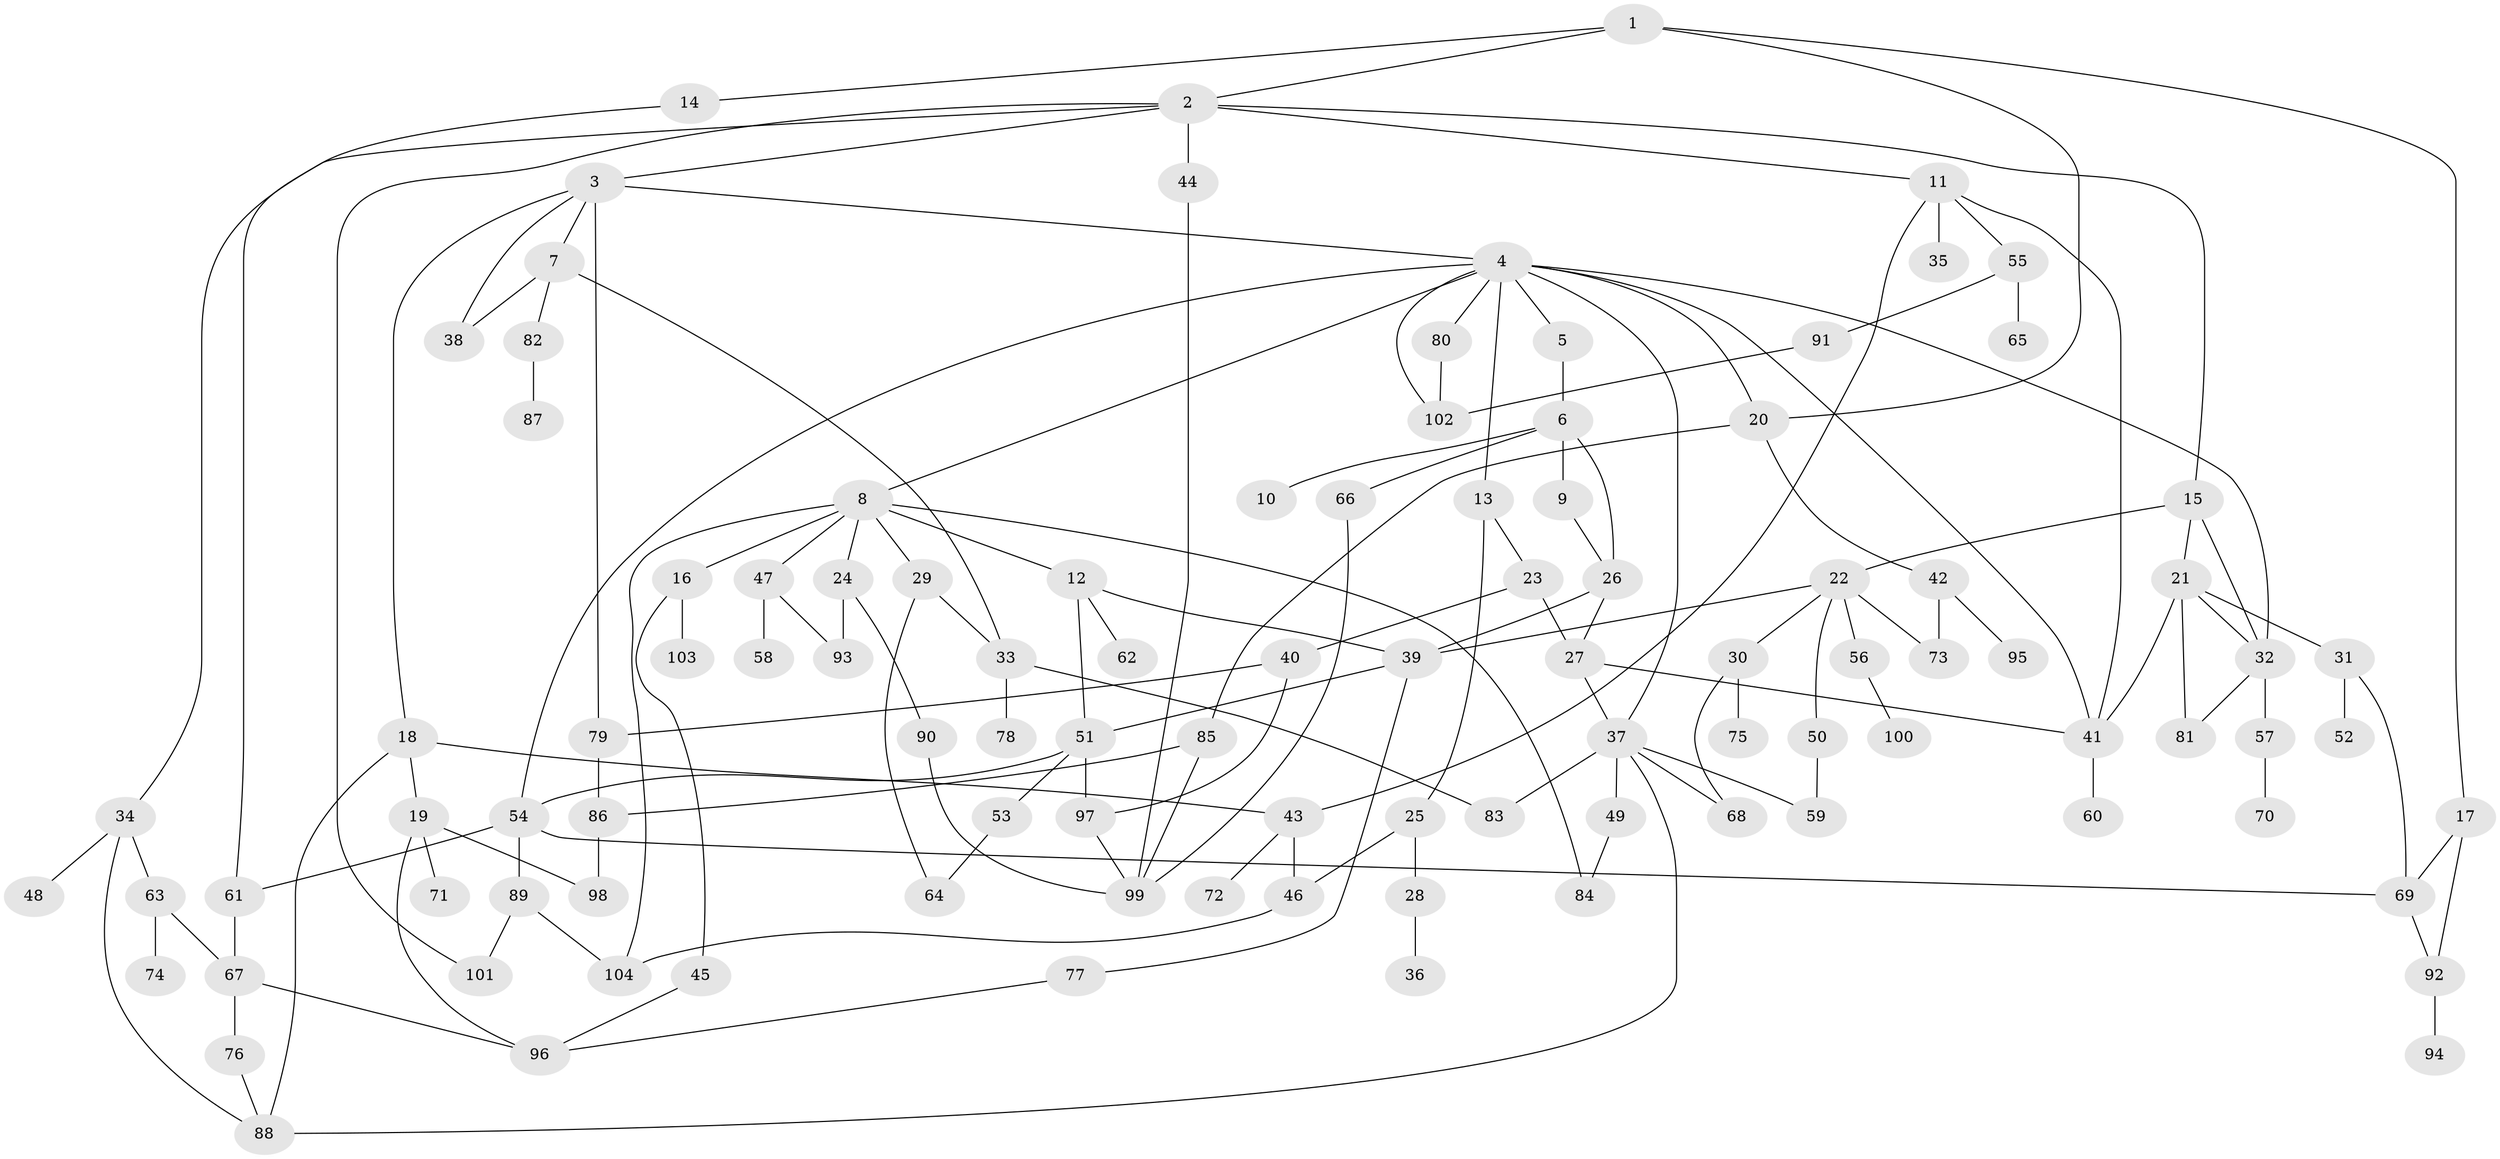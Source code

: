 // coarse degree distribution, {5: 0.13846153846153847, 9: 0.046153846153846156, 11: 0.015384615384615385, 4: 0.12307692307692308, 3: 0.15384615384615385, 2: 0.26153846153846155, 6: 0.06153846153846154, 7: 0.015384615384615385, 1: 0.18461538461538463}
// Generated by graph-tools (version 1.1) at 2025/23/03/03/25 07:23:33]
// undirected, 104 vertices, 152 edges
graph export_dot {
graph [start="1"]
  node [color=gray90,style=filled];
  1;
  2;
  3;
  4;
  5;
  6;
  7;
  8;
  9;
  10;
  11;
  12;
  13;
  14;
  15;
  16;
  17;
  18;
  19;
  20;
  21;
  22;
  23;
  24;
  25;
  26;
  27;
  28;
  29;
  30;
  31;
  32;
  33;
  34;
  35;
  36;
  37;
  38;
  39;
  40;
  41;
  42;
  43;
  44;
  45;
  46;
  47;
  48;
  49;
  50;
  51;
  52;
  53;
  54;
  55;
  56;
  57;
  58;
  59;
  60;
  61;
  62;
  63;
  64;
  65;
  66;
  67;
  68;
  69;
  70;
  71;
  72;
  73;
  74;
  75;
  76;
  77;
  78;
  79;
  80;
  81;
  82;
  83;
  84;
  85;
  86;
  87;
  88;
  89;
  90;
  91;
  92;
  93;
  94;
  95;
  96;
  97;
  98;
  99;
  100;
  101;
  102;
  103;
  104;
  1 -- 2;
  1 -- 14;
  1 -- 17;
  1 -- 20;
  2 -- 3;
  2 -- 11;
  2 -- 15;
  2 -- 34;
  2 -- 44;
  2 -- 101;
  3 -- 4;
  3 -- 7;
  3 -- 18;
  3 -- 38;
  3 -- 79;
  4 -- 5;
  4 -- 8;
  4 -- 13;
  4 -- 32;
  4 -- 80;
  4 -- 54;
  4 -- 20;
  4 -- 102;
  4 -- 37;
  4 -- 41;
  5 -- 6;
  6 -- 9;
  6 -- 10;
  6 -- 26;
  6 -- 66;
  7 -- 38;
  7 -- 82;
  7 -- 33;
  8 -- 12;
  8 -- 16;
  8 -- 24;
  8 -- 29;
  8 -- 47;
  8 -- 104;
  8 -- 84;
  9 -- 26;
  11 -- 35;
  11 -- 55;
  11 -- 41;
  11 -- 43;
  12 -- 62;
  12 -- 51;
  12 -- 39;
  13 -- 23;
  13 -- 25;
  14 -- 61;
  15 -- 21;
  15 -- 22;
  15 -- 32;
  16 -- 45;
  16 -- 103;
  17 -- 69;
  17 -- 92;
  18 -- 19;
  18 -- 43;
  18 -- 88;
  19 -- 71;
  19 -- 96;
  19 -- 98;
  20 -- 42;
  20 -- 85;
  21 -- 31;
  21 -- 41;
  21 -- 32;
  21 -- 81;
  22 -- 30;
  22 -- 39;
  22 -- 50;
  22 -- 56;
  22 -- 73;
  23 -- 40;
  23 -- 27;
  24 -- 90;
  24 -- 93;
  25 -- 28;
  25 -- 46;
  26 -- 27;
  26 -- 39;
  27 -- 37;
  27 -- 41;
  28 -- 36;
  29 -- 33;
  29 -- 64;
  30 -- 75;
  30 -- 68;
  31 -- 52;
  31 -- 69;
  32 -- 57;
  32 -- 81;
  33 -- 78;
  33 -- 83;
  34 -- 48;
  34 -- 63;
  34 -- 88;
  37 -- 49;
  37 -- 59;
  37 -- 68;
  37 -- 83;
  37 -- 88;
  39 -- 51;
  39 -- 77;
  40 -- 79;
  40 -- 97;
  41 -- 60;
  42 -- 95;
  42 -- 73;
  43 -- 72;
  43 -- 46;
  44 -- 99;
  45 -- 96;
  46 -- 104;
  47 -- 58;
  47 -- 93;
  49 -- 84;
  50 -- 59;
  51 -- 53;
  51 -- 54;
  51 -- 97;
  53 -- 64;
  54 -- 61;
  54 -- 89;
  54 -- 69;
  55 -- 65;
  55 -- 91;
  56 -- 100;
  57 -- 70;
  61 -- 67;
  63 -- 67;
  63 -- 74;
  66 -- 99;
  67 -- 76;
  67 -- 96;
  69 -- 92;
  76 -- 88;
  77 -- 96;
  79 -- 86;
  80 -- 102;
  82 -- 87;
  85 -- 86;
  85 -- 99;
  86 -- 98;
  89 -- 101;
  89 -- 104;
  90 -- 99;
  91 -- 102;
  92 -- 94;
  97 -- 99;
}
